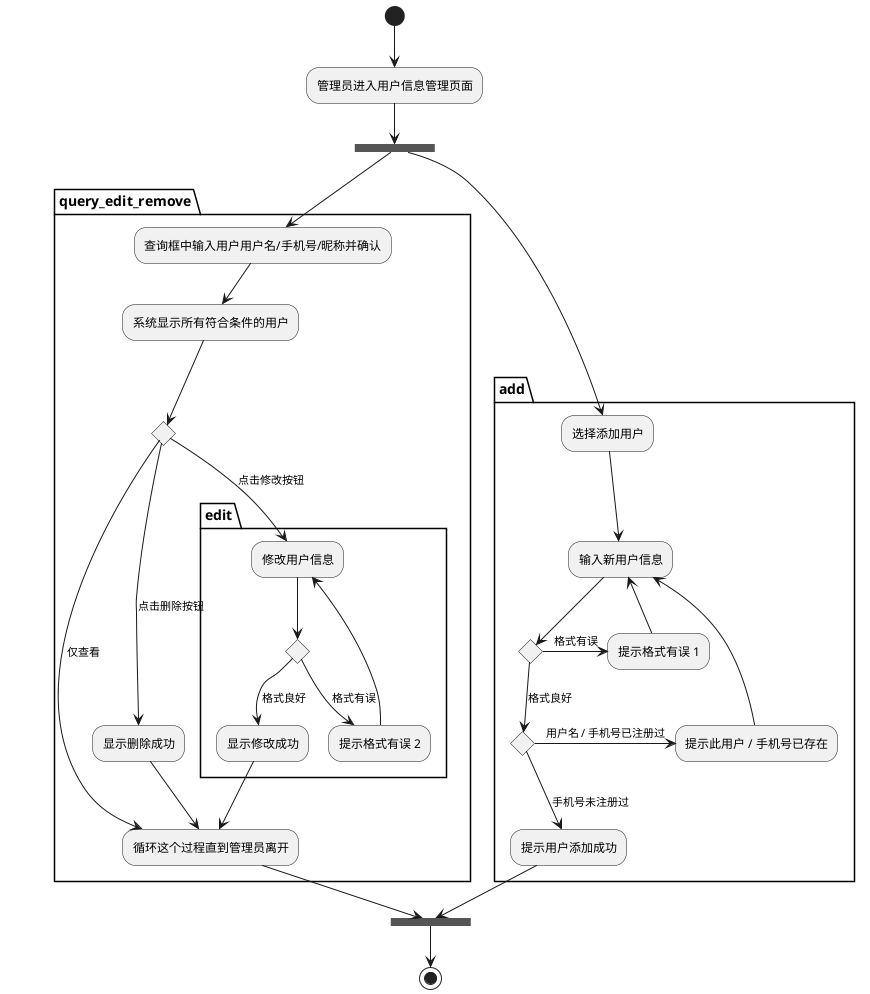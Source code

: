 @startuml

(*) --> "管理员进入用户信息管理页面"
--> ===B1===

partition add {
===B1=== --> "选择添加用户"
--> "输入新用户信息" as A1
--> if "" then
  -->[格式良好] if "" then
    -->[手机号未注册过] "提示用户添加成功" as A2
  else
    ->[用户名 / 手机号已注册过] "提示此用户 / 手机号已存在"
    -up-> A1
  endif
else
  -left->[格式有误] "提示格式有误 1"
  -up-> A1
endif
}

partition query_edit_remove {
===B1=== --> "查询框中输入用户用户名/手机号/昵称并确认"
--> "系统显示所有符合条件的用户"
--> if "" then
    -->[仅查看] "循环这个过程直到管理员离开" as A3
  else
    -->[点击删除按钮] "显示删除成功"
    --> A3
  else
  partition edit {
    -->[点击修改按钮] "修改用户信息" as A4
    --> if "" then
      -->[格式良好] "显示修改成功"
      --> A3
    else
      -->[格式有误] "提示格式有误 2"
      -up-> A4
    endif
    }
  endif
}

A2 --> ===B2===
A3 --> ===B2===

===B2=== --> (*)

@enduml
